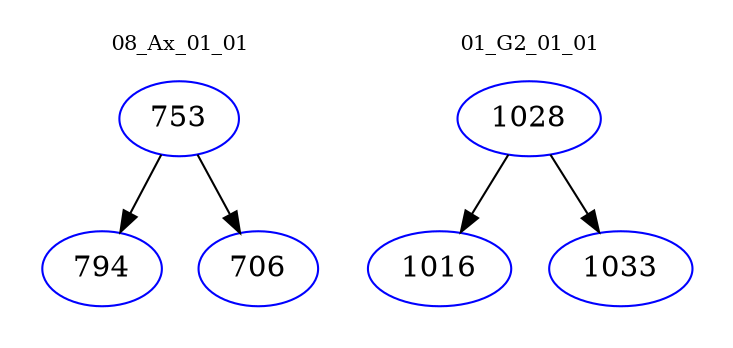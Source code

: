 digraph{
subgraph cluster_0 {
color = white
label = "08_Ax_01_01";
fontsize=10;
T0_753 [label="753", color="blue"]
T0_753 -> T0_794 [color="black"]
T0_794 [label="794", color="blue"]
T0_753 -> T0_706 [color="black"]
T0_706 [label="706", color="blue"]
}
subgraph cluster_1 {
color = white
label = "01_G2_01_01";
fontsize=10;
T1_1028 [label="1028", color="blue"]
T1_1028 -> T1_1016 [color="black"]
T1_1016 [label="1016", color="blue"]
T1_1028 -> T1_1033 [color="black"]
T1_1033 [label="1033", color="blue"]
}
}
